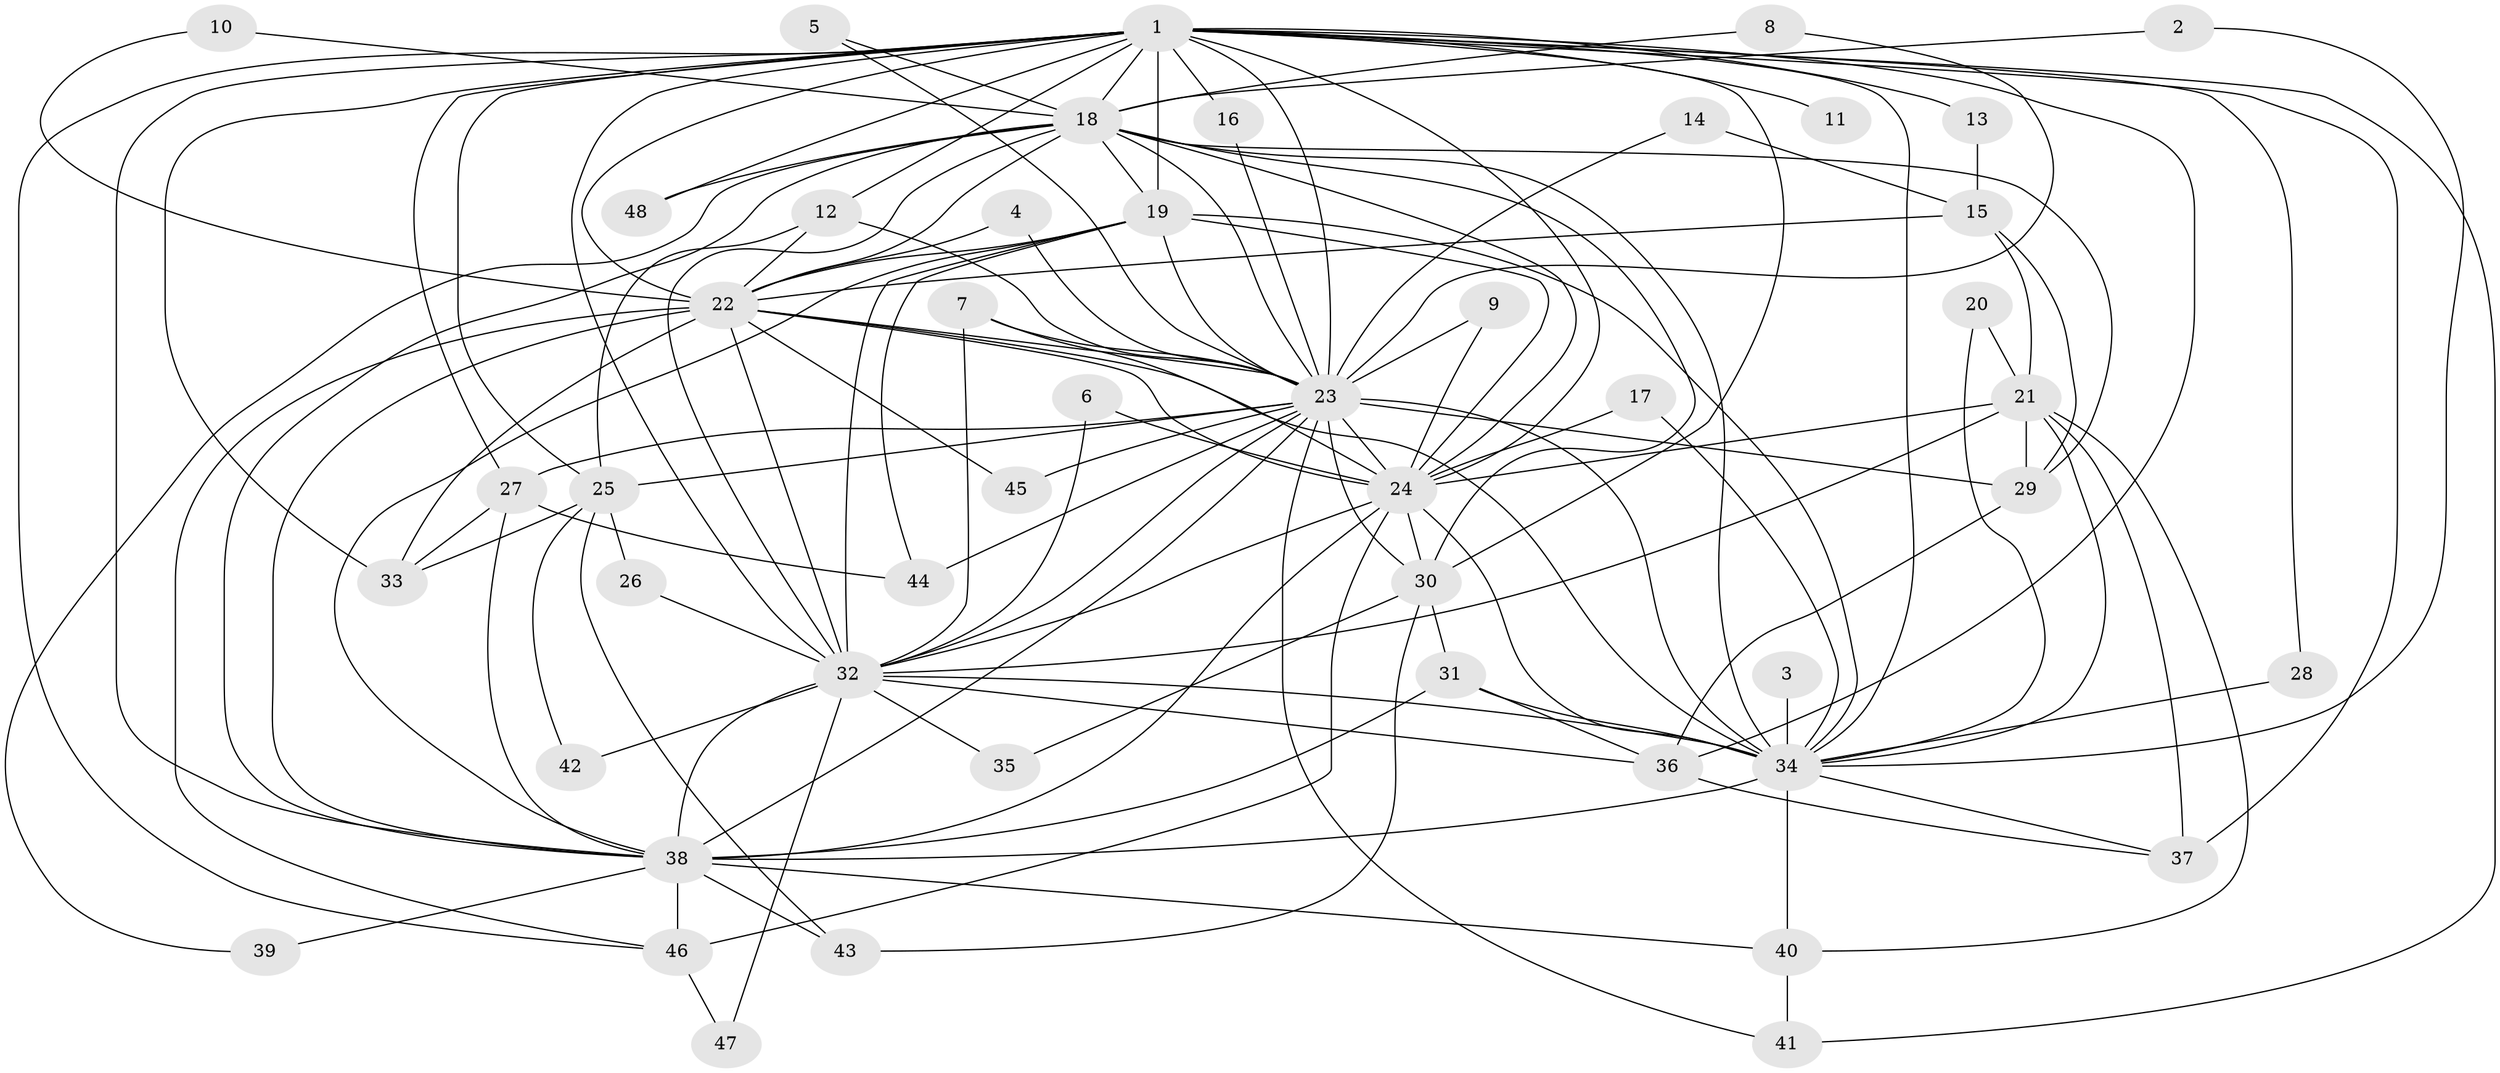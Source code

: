 // original degree distribution, {16: 0.031578947368421054, 28: 0.010526315789473684, 17: 0.021052631578947368, 23: 0.010526315789473684, 22: 0.010526315789473684, 11: 0.010526315789473684, 29: 0.010526315789473684, 2: 0.5263157894736842, 4: 0.09473684210526316, 3: 0.21052631578947367, 7: 0.031578947368421054, 5: 0.021052631578947368, 8: 0.010526315789473684}
// Generated by graph-tools (version 1.1) at 2025/25/03/09/25 03:25:41]
// undirected, 48 vertices, 134 edges
graph export_dot {
graph [start="1"]
  node [color=gray90,style=filled];
  1;
  2;
  3;
  4;
  5;
  6;
  7;
  8;
  9;
  10;
  11;
  12;
  13;
  14;
  15;
  16;
  17;
  18;
  19;
  20;
  21;
  22;
  23;
  24;
  25;
  26;
  27;
  28;
  29;
  30;
  31;
  32;
  33;
  34;
  35;
  36;
  37;
  38;
  39;
  40;
  41;
  42;
  43;
  44;
  45;
  46;
  47;
  48;
  1 -- 11 [weight=1.0];
  1 -- 12 [weight=1.0];
  1 -- 13 [weight=1.0];
  1 -- 16 [weight=2.0];
  1 -- 18 [weight=2.0];
  1 -- 19 [weight=3.0];
  1 -- 22 [weight=2.0];
  1 -- 23 [weight=3.0];
  1 -- 24 [weight=2.0];
  1 -- 25 [weight=2.0];
  1 -- 27 [weight=2.0];
  1 -- 28 [weight=1.0];
  1 -- 30 [weight=2.0];
  1 -- 32 [weight=4.0];
  1 -- 33 [weight=2.0];
  1 -- 34 [weight=2.0];
  1 -- 36 [weight=2.0];
  1 -- 37 [weight=2.0];
  1 -- 38 [weight=2.0];
  1 -- 41 [weight=1.0];
  1 -- 46 [weight=1.0];
  1 -- 48 [weight=1.0];
  2 -- 18 [weight=1.0];
  2 -- 34 [weight=1.0];
  3 -- 34 [weight=2.0];
  4 -- 22 [weight=1.0];
  4 -- 23 [weight=1.0];
  5 -- 18 [weight=1.0];
  5 -- 23 [weight=1.0];
  6 -- 24 [weight=1.0];
  6 -- 32 [weight=1.0];
  7 -- 23 [weight=1.0];
  7 -- 24 [weight=1.0];
  7 -- 32 [weight=1.0];
  8 -- 18 [weight=1.0];
  8 -- 23 [weight=1.0];
  9 -- 23 [weight=1.0];
  9 -- 24 [weight=1.0];
  10 -- 18 [weight=1.0];
  10 -- 22 [weight=1.0];
  12 -- 22 [weight=1.0];
  12 -- 23 [weight=1.0];
  12 -- 25 [weight=1.0];
  13 -- 15 [weight=1.0];
  14 -- 15 [weight=1.0];
  14 -- 23 [weight=2.0];
  15 -- 21 [weight=1.0];
  15 -- 22 [weight=1.0];
  15 -- 29 [weight=1.0];
  16 -- 23 [weight=1.0];
  17 -- 24 [weight=1.0];
  17 -- 34 [weight=2.0];
  18 -- 19 [weight=1.0];
  18 -- 22 [weight=1.0];
  18 -- 23 [weight=1.0];
  18 -- 24 [weight=1.0];
  18 -- 29 [weight=1.0];
  18 -- 30 [weight=1.0];
  18 -- 32 [weight=1.0];
  18 -- 34 [weight=1.0];
  18 -- 38 [weight=1.0];
  18 -- 39 [weight=1.0];
  18 -- 48 [weight=1.0];
  19 -- 22 [weight=1.0];
  19 -- 23 [weight=1.0];
  19 -- 24 [weight=1.0];
  19 -- 32 [weight=1.0];
  19 -- 34 [weight=1.0];
  19 -- 38 [weight=1.0];
  19 -- 44 [weight=1.0];
  20 -- 21 [weight=1.0];
  20 -- 34 [weight=1.0];
  21 -- 24 [weight=1.0];
  21 -- 29 [weight=1.0];
  21 -- 32 [weight=1.0];
  21 -- 34 [weight=1.0];
  21 -- 37 [weight=1.0];
  21 -- 40 [weight=1.0];
  22 -- 23 [weight=2.0];
  22 -- 24 [weight=1.0];
  22 -- 32 [weight=1.0];
  22 -- 33 [weight=1.0];
  22 -- 34 [weight=1.0];
  22 -- 38 [weight=1.0];
  22 -- 45 [weight=1.0];
  22 -- 46 [weight=1.0];
  23 -- 24 [weight=1.0];
  23 -- 25 [weight=1.0];
  23 -- 27 [weight=1.0];
  23 -- 29 [weight=1.0];
  23 -- 30 [weight=1.0];
  23 -- 32 [weight=1.0];
  23 -- 34 [weight=2.0];
  23 -- 38 [weight=1.0];
  23 -- 41 [weight=1.0];
  23 -- 44 [weight=1.0];
  23 -- 45 [weight=1.0];
  24 -- 30 [weight=1.0];
  24 -- 32 [weight=1.0];
  24 -- 34 [weight=1.0];
  24 -- 38 [weight=1.0];
  24 -- 46 [weight=1.0];
  25 -- 26 [weight=1.0];
  25 -- 33 [weight=1.0];
  25 -- 42 [weight=1.0];
  25 -- 43 [weight=1.0];
  26 -- 32 [weight=1.0];
  27 -- 33 [weight=1.0];
  27 -- 38 [weight=1.0];
  27 -- 44 [weight=1.0];
  28 -- 34 [weight=1.0];
  29 -- 36 [weight=1.0];
  30 -- 31 [weight=1.0];
  30 -- 35 [weight=1.0];
  30 -- 43 [weight=1.0];
  31 -- 34 [weight=1.0];
  31 -- 36 [weight=1.0];
  31 -- 38 [weight=1.0];
  32 -- 34 [weight=3.0];
  32 -- 35 [weight=1.0];
  32 -- 36 [weight=2.0];
  32 -- 38 [weight=2.0];
  32 -- 42 [weight=1.0];
  32 -- 47 [weight=1.0];
  34 -- 37 [weight=1.0];
  34 -- 38 [weight=1.0];
  34 -- 40 [weight=1.0];
  36 -- 37 [weight=1.0];
  38 -- 39 [weight=1.0];
  38 -- 40 [weight=1.0];
  38 -- 43 [weight=1.0];
  38 -- 46 [weight=1.0];
  40 -- 41 [weight=1.0];
  46 -- 47 [weight=1.0];
}
